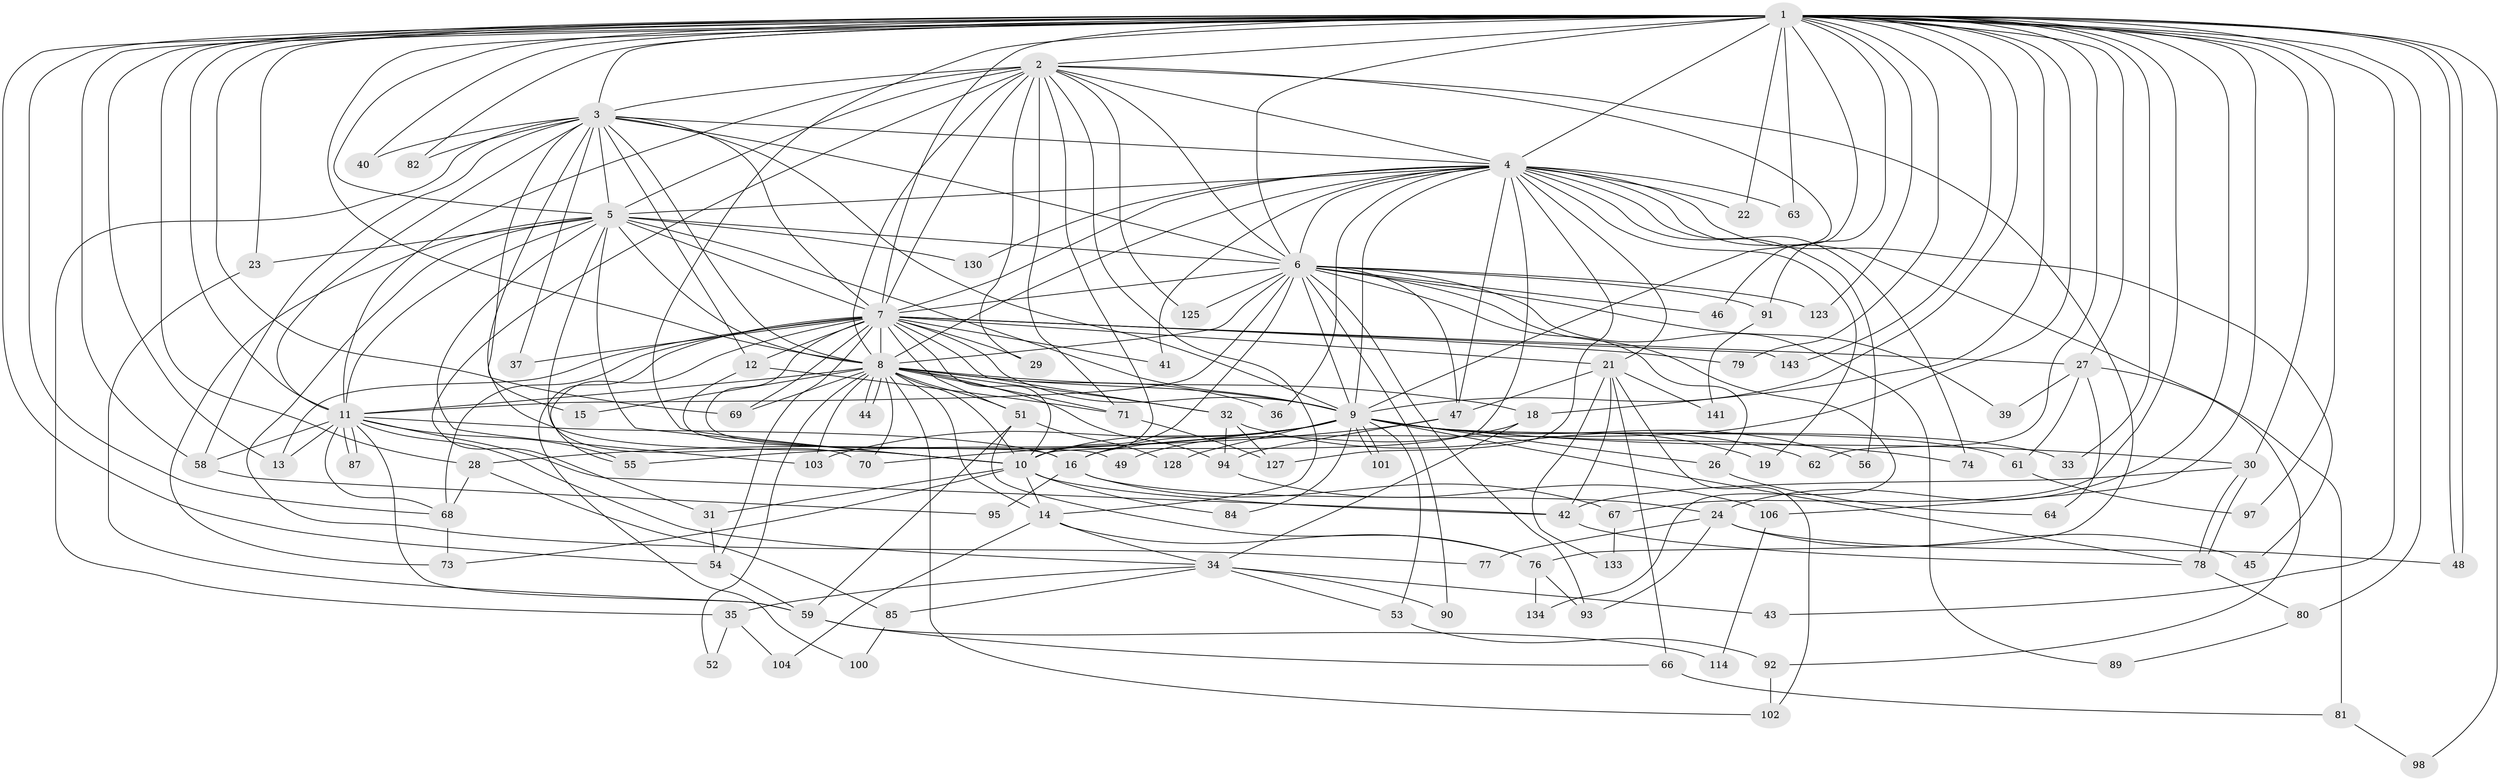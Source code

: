 // original degree distribution, {46: 0.006993006993006993, 17: 0.013986013986013986, 22: 0.006993006993006993, 16: 0.013986013986013986, 23: 0.006993006993006993, 26: 0.006993006993006993, 28: 0.006993006993006993, 27: 0.006993006993006993, 14: 0.006993006993006993, 5: 0.06993006993006994, 3: 0.21678321678321677, 6: 0.02097902097902098, 2: 0.5384615384615384, 7: 0.006993006993006993, 4: 0.055944055944055944, 8: 0.013986013986013986}
// Generated by graph-tools (version 1.1) at 2025/17/03/04/25 18:17:46]
// undirected, 100 vertices, 257 edges
graph export_dot {
graph [start="1"]
  node [color=gray90,style=filled];
  1;
  2;
  3;
  4;
  5;
  6 [super="+88+17"];
  7;
  8 [super="+138+135+121+136+65"];
  9;
  10;
  11 [super="+20+116+50+105"];
  12 [super="+140+75"];
  13 [super="+110"];
  14 [super="+99+124"];
  15;
  16 [super="+38"];
  18;
  19;
  21;
  22;
  23 [super="+120"];
  24 [super="+25"];
  26;
  27;
  28 [super="+126"];
  29;
  30 [super="+112"];
  31;
  32;
  33;
  34;
  35;
  36;
  37;
  39 [super="+129"];
  40;
  41;
  42 [super="+118+57"];
  43;
  44;
  45;
  46;
  47 [super="+119"];
  48;
  49;
  51;
  52;
  53;
  54 [super="+109+72"];
  55;
  56;
  58 [super="+60"];
  59;
  61 [super="+139"];
  62;
  63;
  64;
  66;
  67;
  68 [super="+137+115"];
  69 [super="+117"];
  70 [super="+108"];
  71 [super="+96"];
  73 [super="+132"];
  74;
  76 [super="+86"];
  77;
  78 [super="+111"];
  79;
  80;
  81;
  82;
  84;
  85;
  87;
  89;
  90;
  91;
  92;
  93;
  94;
  95;
  97;
  98;
  100;
  101;
  102 [super="+122"];
  103;
  104;
  106;
  114;
  123;
  125;
  127 [super="+131"];
  128;
  130;
  133;
  134;
  141;
  143;
  1 -- 2;
  1 -- 3;
  1 -- 4;
  1 -- 5;
  1 -- 6 [weight=2];
  1 -- 7;
  1 -- 8 [weight=3];
  1 -- 9;
  1 -- 10;
  1 -- 13;
  1 -- 16;
  1 -- 18;
  1 -- 22;
  1 -- 23;
  1 -- 24 [weight=2];
  1 -- 27;
  1 -- 28 [weight=2];
  1 -- 30;
  1 -- 33;
  1 -- 40;
  1 -- 43;
  1 -- 46;
  1 -- 48;
  1 -- 48;
  1 -- 58;
  1 -- 62;
  1 -- 63;
  1 -- 67;
  1 -- 68;
  1 -- 69;
  1 -- 79;
  1 -- 80;
  1 -- 82;
  1 -- 91;
  1 -- 97;
  1 -- 98;
  1 -- 106;
  1 -- 123;
  1 -- 143;
  1 -- 54;
  1 -- 11;
  2 -- 3;
  2 -- 4;
  2 -- 5;
  2 -- 6;
  2 -- 7;
  2 -- 8;
  2 -- 9;
  2 -- 10;
  2 -- 11 [weight=2];
  2 -- 29;
  2 -- 31;
  2 -- 71;
  2 -- 125;
  2 -- 76;
  2 -- 14;
  3 -- 4;
  3 -- 5;
  3 -- 6;
  3 -- 7;
  3 -- 8;
  3 -- 9;
  3 -- 10;
  3 -- 11;
  3 -- 12;
  3 -- 15;
  3 -- 35;
  3 -- 37;
  3 -- 40;
  3 -- 58;
  3 -- 82;
  4 -- 5;
  4 -- 6;
  4 -- 7;
  4 -- 8;
  4 -- 9;
  4 -- 10;
  4 -- 19;
  4 -- 21;
  4 -- 22;
  4 -- 36;
  4 -- 41;
  4 -- 45;
  4 -- 47;
  4 -- 56;
  4 -- 63;
  4 -- 74;
  4 -- 81;
  4 -- 127;
  4 -- 130;
  5 -- 6;
  5 -- 7;
  5 -- 8;
  5 -- 9;
  5 -- 10;
  5 -- 23;
  5 -- 70;
  5 -- 73;
  5 -- 77;
  5 -- 103;
  5 -- 130;
  5 -- 11;
  6 -- 7;
  6 -- 8 [weight=2];
  6 -- 9;
  6 -- 10;
  6 -- 26;
  6 -- 39 [weight=2];
  6 -- 46;
  6 -- 90;
  6 -- 91;
  6 -- 93;
  6 -- 123;
  6 -- 125;
  6 -- 134;
  6 -- 11;
  6 -- 89;
  6 -- 47;
  7 -- 8;
  7 -- 9;
  7 -- 10;
  7 -- 12;
  7 -- 21;
  7 -- 27;
  7 -- 29;
  7 -- 32;
  7 -- 37;
  7 -- 41;
  7 -- 49;
  7 -- 51;
  7 -- 54;
  7 -- 55;
  7 -- 79;
  7 -- 100;
  7 -- 143;
  7 -- 68;
  7 -- 69;
  7 -- 13;
  8 -- 9;
  8 -- 10;
  8 -- 14;
  8 -- 15;
  8 -- 18;
  8 -- 32;
  8 -- 36;
  8 -- 44;
  8 -- 44;
  8 -- 51;
  8 -- 52;
  8 -- 69;
  8 -- 70 [weight=2];
  8 -- 71;
  8 -- 102;
  8 -- 103;
  8 -- 94;
  8 -- 11;
  9 -- 10;
  9 -- 16;
  9 -- 19;
  9 -- 26;
  9 -- 28;
  9 -- 30;
  9 -- 33;
  9 -- 53;
  9 -- 55;
  9 -- 56;
  9 -- 61 [weight=2];
  9 -- 74;
  9 -- 84;
  9 -- 101;
  9 -- 101;
  9 -- 103;
  9 -- 128;
  9 -- 78;
  10 -- 14;
  10 -- 31;
  10 -- 42;
  10 -- 73;
  10 -- 84;
  11 -- 13;
  11 -- 34;
  11 -- 59;
  11 -- 68;
  11 -- 87;
  11 -- 87;
  11 -- 16;
  11 -- 58;
  11 -- 55;
  11 -- 42;
  12 -- 71 [weight=2];
  12 -- 16;
  14 -- 76;
  14 -- 104;
  14 -- 34;
  16 -- 24;
  16 -- 67;
  16 -- 95;
  18 -- 34;
  18 -- 49;
  21 -- 42;
  21 -- 47;
  21 -- 66;
  21 -- 102;
  21 -- 133;
  21 -- 141;
  23 -- 59;
  24 -- 93;
  24 -- 48;
  24 -- 45;
  24 -- 77;
  26 -- 64;
  27 -- 39;
  27 -- 61;
  27 -- 64;
  27 -- 92;
  28 -- 85;
  28 -- 68;
  30 -- 78;
  30 -- 78;
  30 -- 42;
  31 -- 54;
  32 -- 62;
  32 -- 94;
  32 -- 127;
  34 -- 35;
  34 -- 43;
  34 -- 53;
  34 -- 85;
  34 -- 90;
  35 -- 52;
  35 -- 104;
  42 -- 78;
  47 -- 94;
  47 -- 70;
  51 -- 59;
  51 -- 76;
  51 -- 128;
  53 -- 92;
  54 -- 59;
  58 -- 95;
  59 -- 66;
  59 -- 114;
  61 -- 97;
  66 -- 81;
  67 -- 133;
  68 -- 73;
  71 -- 127;
  76 -- 93;
  76 -- 134;
  78 -- 80;
  80 -- 89;
  81 -- 98;
  85 -- 100;
  91 -- 141;
  92 -- 102;
  94 -- 106;
  106 -- 114;
}
